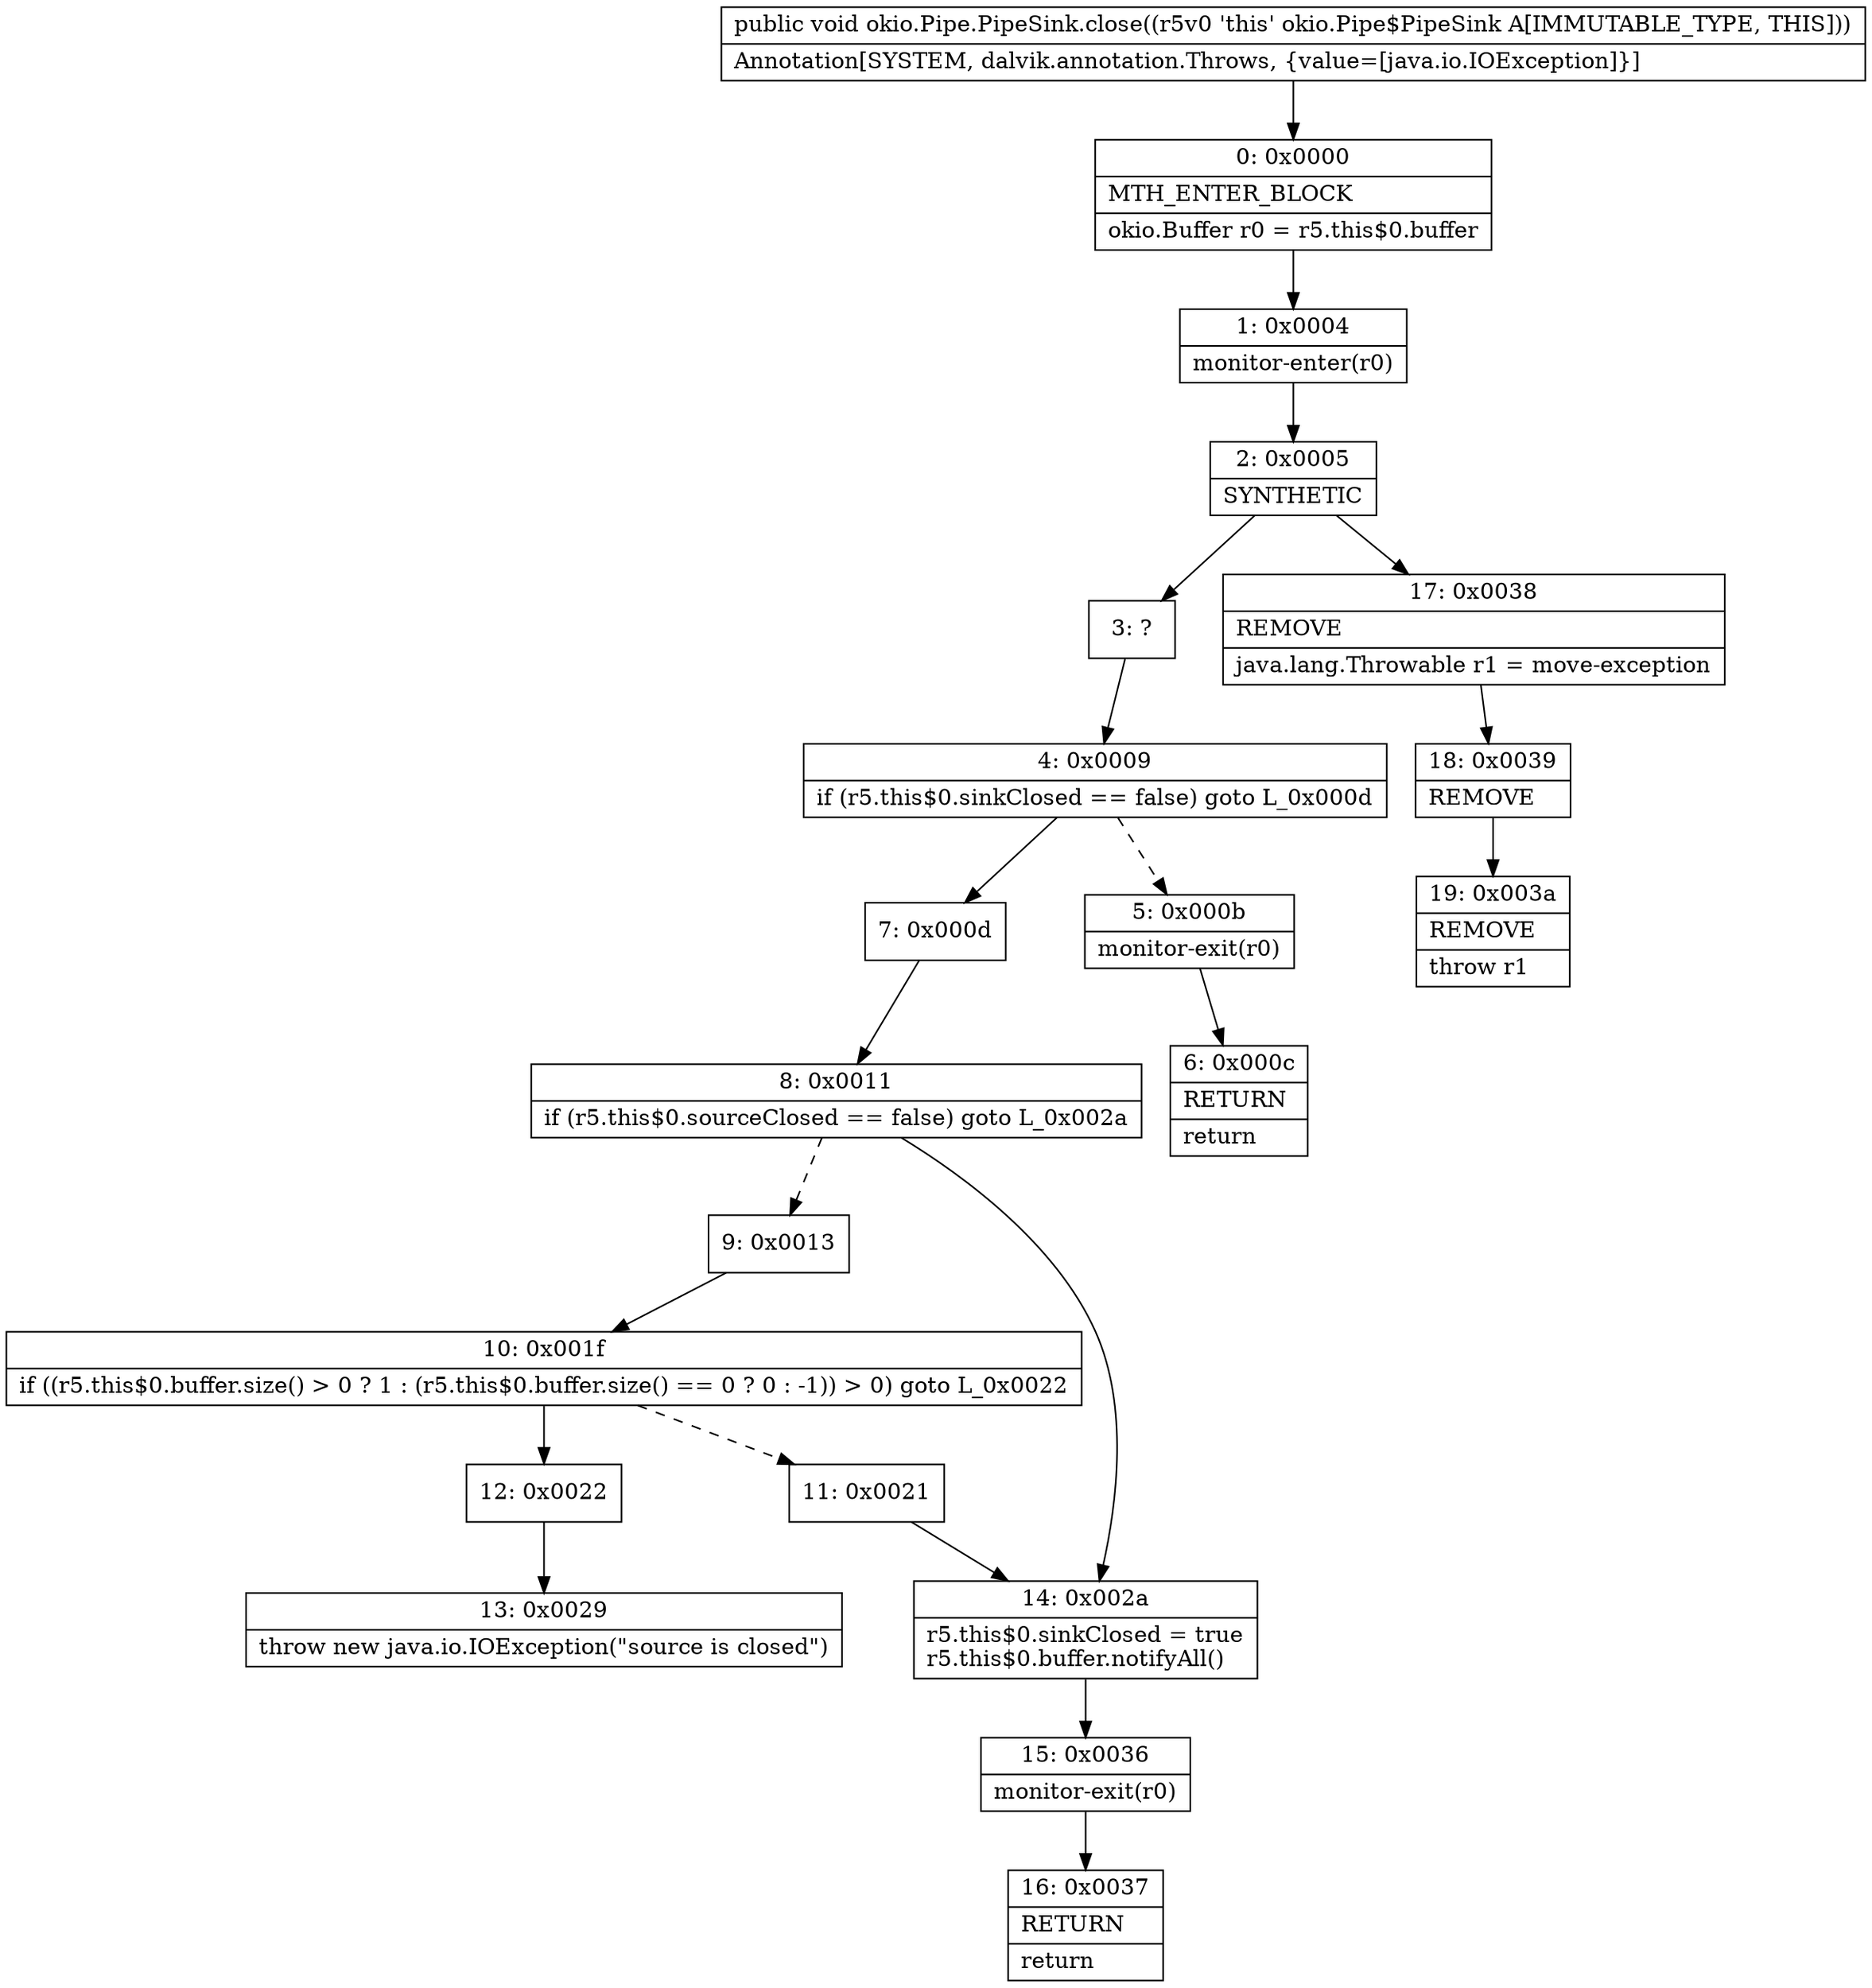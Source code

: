 digraph "CFG forokio.Pipe.PipeSink.close()V" {
Node_0 [shape=record,label="{0\:\ 0x0000|MTH_ENTER_BLOCK\l|okio.Buffer r0 = r5.this$0.buffer\l}"];
Node_1 [shape=record,label="{1\:\ 0x0004|monitor\-enter(r0)\l}"];
Node_2 [shape=record,label="{2\:\ 0x0005|SYNTHETIC\l}"];
Node_3 [shape=record,label="{3\:\ ?}"];
Node_4 [shape=record,label="{4\:\ 0x0009|if (r5.this$0.sinkClosed == false) goto L_0x000d\l}"];
Node_5 [shape=record,label="{5\:\ 0x000b|monitor\-exit(r0)\l}"];
Node_6 [shape=record,label="{6\:\ 0x000c|RETURN\l|return\l}"];
Node_7 [shape=record,label="{7\:\ 0x000d}"];
Node_8 [shape=record,label="{8\:\ 0x0011|if (r5.this$0.sourceClosed == false) goto L_0x002a\l}"];
Node_9 [shape=record,label="{9\:\ 0x0013}"];
Node_10 [shape=record,label="{10\:\ 0x001f|if ((r5.this$0.buffer.size() \> 0 ? 1 : (r5.this$0.buffer.size() == 0 ? 0 : \-1)) \> 0) goto L_0x0022\l}"];
Node_11 [shape=record,label="{11\:\ 0x0021}"];
Node_12 [shape=record,label="{12\:\ 0x0022}"];
Node_13 [shape=record,label="{13\:\ 0x0029|throw new java.io.IOException(\"source is closed\")\l}"];
Node_14 [shape=record,label="{14\:\ 0x002a|r5.this$0.sinkClosed = true\lr5.this$0.buffer.notifyAll()\l}"];
Node_15 [shape=record,label="{15\:\ 0x0036|monitor\-exit(r0)\l}"];
Node_16 [shape=record,label="{16\:\ 0x0037|RETURN\l|return\l}"];
Node_17 [shape=record,label="{17\:\ 0x0038|REMOVE\l|java.lang.Throwable r1 = move\-exception\l}"];
Node_18 [shape=record,label="{18\:\ 0x0039|REMOVE\l}"];
Node_19 [shape=record,label="{19\:\ 0x003a|REMOVE\l|throw r1\l}"];
MethodNode[shape=record,label="{public void okio.Pipe.PipeSink.close((r5v0 'this' okio.Pipe$PipeSink A[IMMUTABLE_TYPE, THIS]))  | Annotation[SYSTEM, dalvik.annotation.Throws, \{value=[java.io.IOException]\}]\l}"];
MethodNode -> Node_0;
Node_0 -> Node_1;
Node_1 -> Node_2;
Node_2 -> Node_3;
Node_2 -> Node_17;
Node_3 -> Node_4;
Node_4 -> Node_5[style=dashed];
Node_4 -> Node_7;
Node_5 -> Node_6;
Node_7 -> Node_8;
Node_8 -> Node_9[style=dashed];
Node_8 -> Node_14;
Node_9 -> Node_10;
Node_10 -> Node_11[style=dashed];
Node_10 -> Node_12;
Node_11 -> Node_14;
Node_12 -> Node_13;
Node_14 -> Node_15;
Node_15 -> Node_16;
Node_17 -> Node_18;
Node_18 -> Node_19;
}

